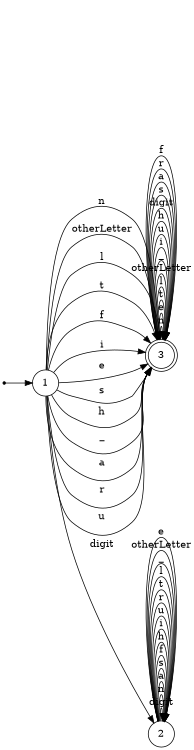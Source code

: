 digraph finite_state_machine {
  rankdir=LR;
  size="8,5";

  node [shape = point ]; DUMMY
  node [ shape = doublecircle ]; 3;

  node [ shape = circle ];
  DUMMY -> 1;
  3 -> 3 [ label= "n" ];
  1 -> 3 [ label= "n" ];
  3 -> 3 [ label= "e" ];
  1 -> 2 [ label= "digit" ];
  3 -> 3 [ label= "t" ];
  2 -> 2 [ label= "digit" ];
  2 -> 2 [ label= "n" ];
  2 -> 2 [ label= "a" ];
  1 -> 3 [ label= "otherLetter" ];
  2 -> 2 [ label= "s" ];
  1 -> 3 [ label= "l" ];
  3 -> 3 [ label= "l" ];
  1 -> 3 [ label= "t" ];
  3 -> 3 [ label= "otherLetter" ];
  2 -> 2 [ label= "f" ];
  3 -> 3 [ label= "_" ];
  2 -> 2 [ label= "h" ];
  1 -> 3 [ label= "f" ];
  3 -> 3 [ label= "i" ];
  3 -> 3 [ label= "u" ];
  2 -> 2 [ label= "i" ];
  1 -> 3 [ label= "i" ];
  1 -> 3 [ label= "e" ];
  2 -> 2 [ label= "u" ];
  1 -> 3 [ label= "s" ];
  2 -> 2 [ label= "r" ];
  3 -> 3 [ label= "h" ];
  1 -> 3 [ label= "h" ];
  3 -> 3 [ label= "digit" ];
  2 -> 2 [ label= "t" ];
  3 -> 3 [ label= "s" ];
  1 -> 3 [ label= "_" ];
  2 -> 2 [ label= "l" ];
  2 -> 2 [ label= "_" ];
  2 -> 2 [ label= "otherLetter" ];
  3 -> 3 [ label= "a" ];
  1 -> 3 [ label= "a" ];
  3 -> 3 [ label= "r" ];
  2 -> 2 [ label= "e" ];
  1 -> 3 [ label= "r" ];
  1 -> 3 [ label= "u" ];
  3 -> 3 [ label= "f" ];
}